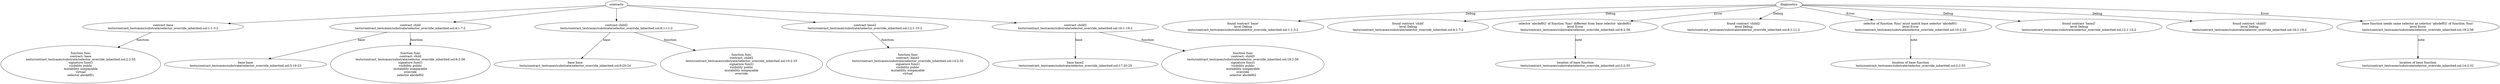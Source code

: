 strict digraph "tests/contract_testcases/substrate/selector_override_inherited.sol" {
	contract [label="contract base\ntests/contract_testcases/substrate/selector_override_inherited.sol:1:1-3:2"]
	func [label="function func\ncontract: base\ntests/contract_testcases/substrate/selector_override_inherited.sol:2:2-55\nsignature func()\nvisibility public\nmutability nonpayable\nvirtual\nselector abcdef01"]
	contract_3 [label="contract child\ntests/contract_testcases/substrate/selector_override_inherited.sol:4:1-7:2"]
	base [label="base base\ntests/contract_testcases/substrate/selector_override_inherited.sol:5:19-23"]
	func_5 [label="function func\ncontract: child\ntests/contract_testcases/substrate/selector_override_inherited.sol:6:2-56\nsignature func()\nvisibility public\nmutability nonpayable\noverride\nselector abcdef02"]
	contract_6 [label="contract child2\ntests/contract_testcases/substrate/selector_override_inherited.sol:8:1-11:2"]
	base_7 [label="base base\ntests/contract_testcases/substrate/selector_override_inherited.sol:9:20-24"]
	func_8 [label="function func\ncontract: child2\ntests/contract_testcases/substrate/selector_override_inherited.sol:10:2-33\nsignature func()\nvisibility public\nmutability nonpayable\noverride"]
	contract_9 [label="contract base2\ntests/contract_testcases/substrate/selector_override_inherited.sol:12:1-15:2"]
	func_10 [label="function func\ncontract: base2\ntests/contract_testcases/substrate/selector_override_inherited.sol:14:2-32\nsignature func()\nvisibility public\nmutability nonpayable\nvirtual"]
	contract_11 [label="contract child3\ntests/contract_testcases/substrate/selector_override_inherited.sol:16:1-19:2"]
	base_12 [label="base base2\ntests/contract_testcases/substrate/selector_override_inherited.sol:17:20-25"]
	func_13 [label="function func\ncontract: child3\ntests/contract_testcases/substrate/selector_override_inherited.sol:18:2-56\nsignature func()\nvisibility public\nmutability nonpayable\noverride\nselector abcdef02"]
	diagnostic [label="found contract 'base'\nlevel Debug\ntests/contract_testcases/substrate/selector_override_inherited.sol:1:1-3:2"]
	diagnostic_16 [label="found contract 'child'\nlevel Debug\ntests/contract_testcases/substrate/selector_override_inherited.sol:4:1-7:2"]
	diagnostic_17 [label="selector 'abcdef02' of function 'func' different from base selector 'abcdef01'\nlevel Error\ntests/contract_testcases/substrate/selector_override_inherited.sol:6:2-56"]
	note [label="location of base function\ntests/contract_testcases/substrate/selector_override_inherited.sol:2:2-55"]
	diagnostic_19 [label="found contract 'child2'\nlevel Debug\ntests/contract_testcases/substrate/selector_override_inherited.sol:8:1-11:2"]
	diagnostic_20 [label="selector of function 'func' must match base selector 'abcdef01'\nlevel Error\ntests/contract_testcases/substrate/selector_override_inherited.sol:10:2-33"]
	note_21 [label="location of base function\ntests/contract_testcases/substrate/selector_override_inherited.sol:2:2-55"]
	diagnostic_22 [label="found contract 'base2'\nlevel Debug\ntests/contract_testcases/substrate/selector_override_inherited.sol:12:1-15:2"]
	diagnostic_23 [label="found contract 'child3'\nlevel Debug\ntests/contract_testcases/substrate/selector_override_inherited.sol:16:1-19:2"]
	diagnostic_24 [label="base function needs same selector as selector 'abcdef02' of function 'func'\nlevel Error\ntests/contract_testcases/substrate/selector_override_inherited.sol:18:2-56"]
	note_25 [label="location of base function\ntests/contract_testcases/substrate/selector_override_inherited.sol:14:2-32"]
	contracts -> contract
	contract -> func [label="function"]
	contracts -> contract_3
	contract_3 -> base [label="base"]
	contract_3 -> func_5 [label="function"]
	contracts -> contract_6
	contract_6 -> base_7 [label="base"]
	contract_6 -> func_8 [label="function"]
	contracts -> contract_9
	contract_9 -> func_10 [label="function"]
	contracts -> contract_11
	contract_11 -> base_12 [label="base"]
	contract_11 -> func_13 [label="function"]
	diagnostics -> diagnostic [label="Debug"]
	diagnostics -> diagnostic_16 [label="Debug"]
	diagnostics -> diagnostic_17 [label="Error"]
	diagnostic_17 -> note [label="note"]
	diagnostics -> diagnostic_19 [label="Debug"]
	diagnostics -> diagnostic_20 [label="Error"]
	diagnostic_20 -> note_21 [label="note"]
	diagnostics -> diagnostic_22 [label="Debug"]
	diagnostics -> diagnostic_23 [label="Debug"]
	diagnostics -> diagnostic_24 [label="Error"]
	diagnostic_24 -> note_25 [label="note"]
}
